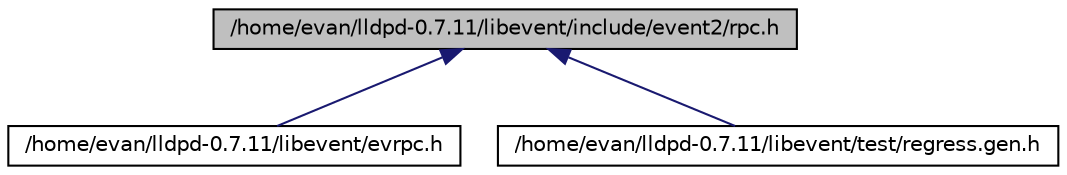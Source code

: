 digraph G
{
  edge [fontname="Helvetica",fontsize="10",labelfontname="Helvetica",labelfontsize="10"];
  node [fontname="Helvetica",fontsize="10",shape=record];
  Node1 [label="/home/evan/lldpd-0.7.11/libevent/include/event2/rpc.h",height=0.2,width=0.4,color="black", fillcolor="grey75", style="filled" fontcolor="black"];
  Node1 -> Node2 [dir="back",color="midnightblue",fontsize="10",style="solid",fontname="Helvetica"];
  Node2 [label="/home/evan/lldpd-0.7.11/libevent/evrpc.h",height=0.2,width=0.4,color="black", fillcolor="white", style="filled",URL="$evrpc_8h.html"];
  Node1 -> Node3 [dir="back",color="midnightblue",fontsize="10",style="solid",fontname="Helvetica"];
  Node3 [label="/home/evan/lldpd-0.7.11/libevent/test/regress.gen.h",height=0.2,width=0.4,color="black", fillcolor="white", style="filled",URL="$regress_8gen_8h_source.html"];
}
